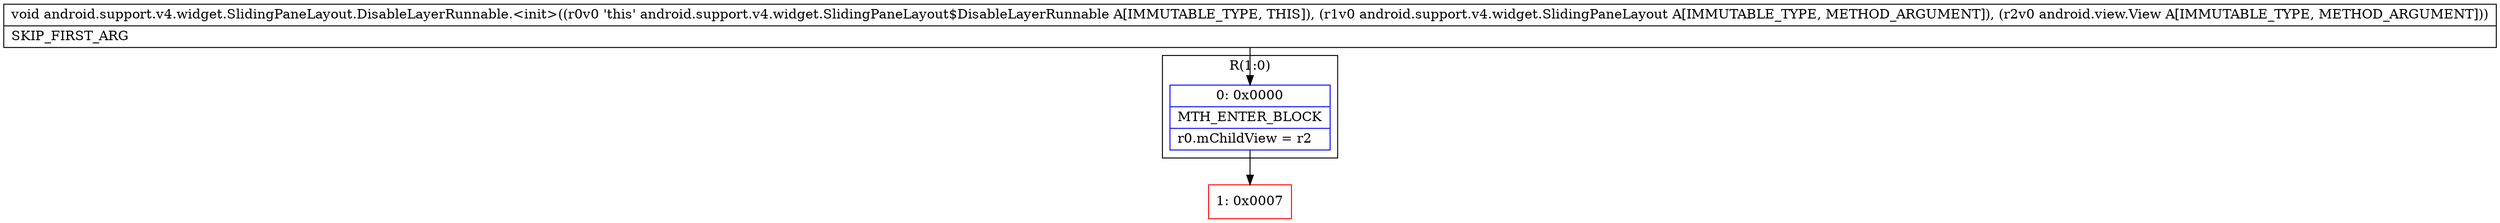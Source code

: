 digraph "CFG forandroid.support.v4.widget.SlidingPaneLayout.DisableLayerRunnable.\<init\>(Landroid\/support\/v4\/widget\/SlidingPaneLayout;Landroid\/view\/View;)V" {
subgraph cluster_Region_2110484072 {
label = "R(1:0)";
node [shape=record,color=blue];
Node_0 [shape=record,label="{0\:\ 0x0000|MTH_ENTER_BLOCK\l|r0.mChildView = r2\l}"];
}
Node_1 [shape=record,color=red,label="{1\:\ 0x0007}"];
MethodNode[shape=record,label="{void android.support.v4.widget.SlidingPaneLayout.DisableLayerRunnable.\<init\>((r0v0 'this' android.support.v4.widget.SlidingPaneLayout$DisableLayerRunnable A[IMMUTABLE_TYPE, THIS]), (r1v0 android.support.v4.widget.SlidingPaneLayout A[IMMUTABLE_TYPE, METHOD_ARGUMENT]), (r2v0 android.view.View A[IMMUTABLE_TYPE, METHOD_ARGUMENT]))  | SKIP_FIRST_ARG\l}"];
MethodNode -> Node_0;
Node_0 -> Node_1;
}

